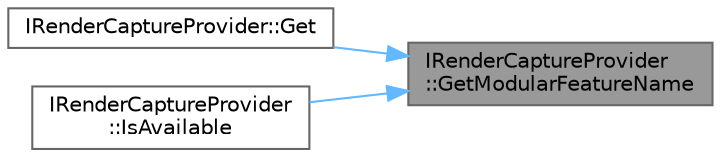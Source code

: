 digraph "IRenderCaptureProvider::GetModularFeatureName"
{
 // INTERACTIVE_SVG=YES
 // LATEX_PDF_SIZE
  bgcolor="transparent";
  edge [fontname=Helvetica,fontsize=10,labelfontname=Helvetica,labelfontsize=10];
  node [fontname=Helvetica,fontsize=10,shape=box,height=0.2,width=0.4];
  rankdir="RL";
  Node1 [id="Node000001",label="IRenderCaptureProvider\l::GetModularFeatureName",height=0.2,width=0.4,color="gray40", fillcolor="grey60", style="filled", fontcolor="black",tooltip="Get the feature name used for module resolution."];
  Node1 -> Node2 [id="edge1_Node000001_Node000002",dir="back",color="steelblue1",style="solid",tooltip=" "];
  Node2 [id="Node000002",label="IRenderCaptureProvider::Get",height=0.2,width=0.4,color="grey40", fillcolor="white", style="filled",URL="$de/d0a/classIRenderCaptureProvider.html#aaf4284c9fd3a28be5aa212e573b2a866",tooltip="Gets the first registered implementation of this feature."];
  Node1 -> Node3 [id="edge2_Node000001_Node000003",dir="back",color="steelblue1",style="solid",tooltip=" "];
  Node3 [id="Node000003",label="IRenderCaptureProvider\l::IsAvailable",height=0.2,width=0.4,color="grey40", fillcolor="white", style="filled",URL="$de/d0a/classIRenderCaptureProvider.html#a2e82e0659fd43913e9fc1a8a4fa5d5ad",tooltip="Checks to see if the specified feature is available."];
}
